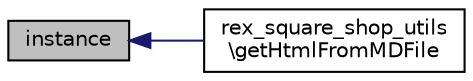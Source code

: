 digraph "instance"
{
  edge [fontname="Helvetica",fontsize="10",labelfontname="Helvetica",labelfontsize="10"];
  node [fontname="Helvetica",fontsize="10",shape=record];
  rankdir="LR";
  Node1 [label="instance",height=0.2,width=0.4,color="black", fillcolor="grey75", style="filled", fontcolor="black"];
  Node1 -> Node2 [dir="back",color="midnightblue",fontsize="10",style="solid",fontname="Helvetica"];
  Node2 [label="rex_square_shop_utils\l\\getHtmlFromMDFile",height=0.2,width=0.4,color="black", fillcolor="white", style="filled",URL="$classrex__square__shop__utils.html#a12ec16f9e6139228074ced988968e10d"];
}
